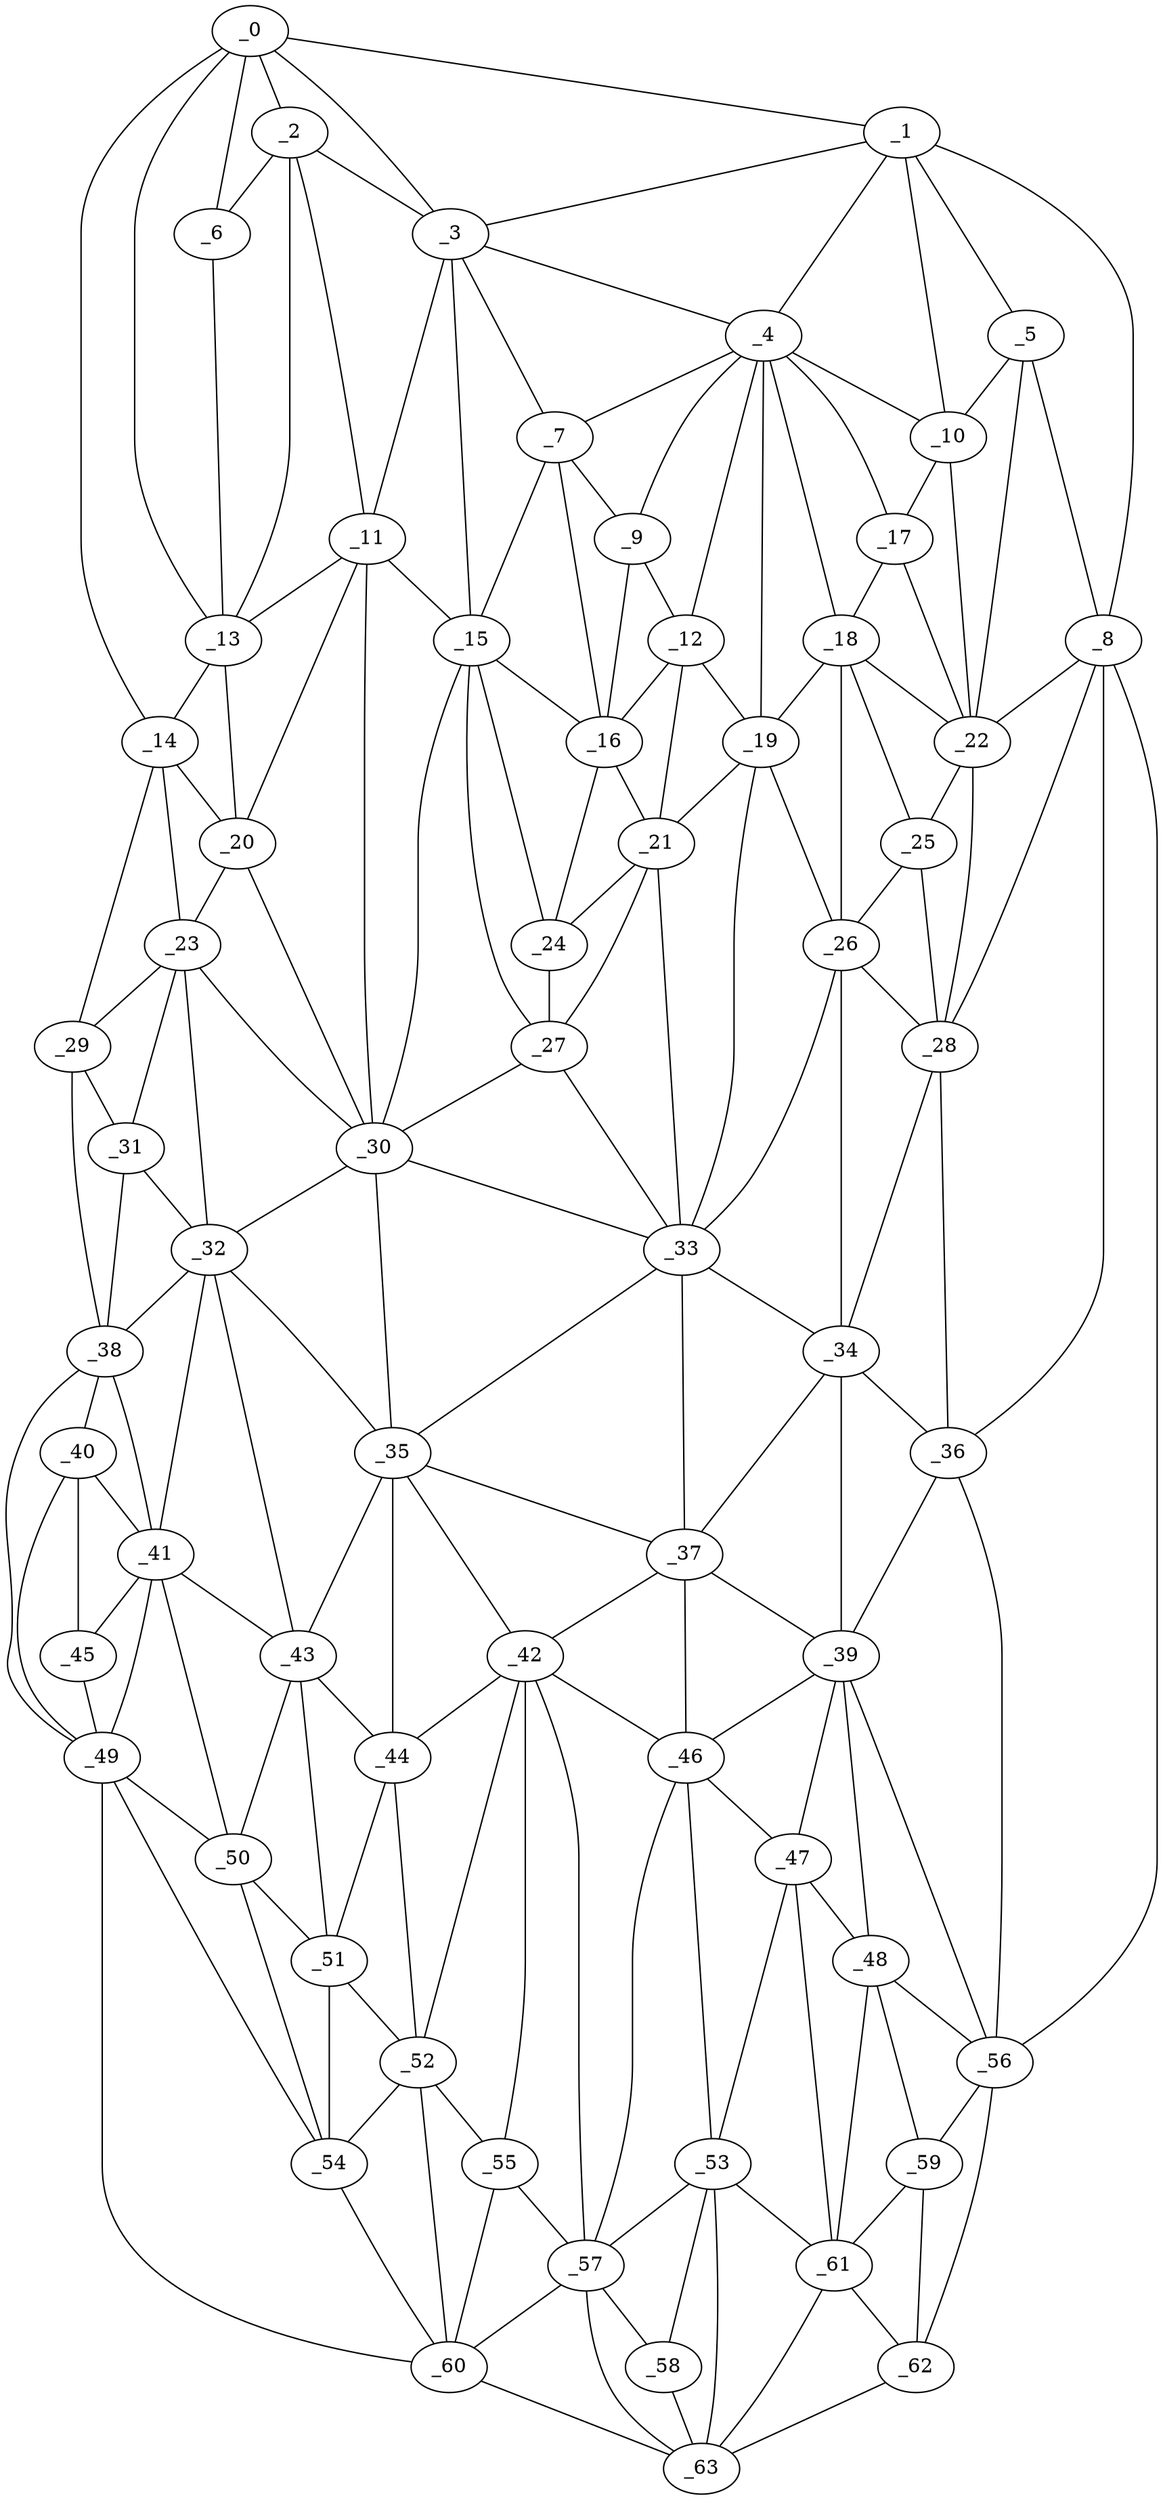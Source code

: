 graph "obj37__90.gxl" {
	_0	 [x=11,
		y=16];
	_1	 [x=11,
		y=115];
	_0 -- _1	 [valence=1];
	_2	 [x=14,
		y=34];
	_0 -- _2	 [valence=1];
	_3	 [x=14,
		y=48];
	_0 -- _3	 [valence=2];
	_6	 [x=16,
		y=23];
	_0 -- _6	 [valence=2];
	_13	 [x=24,
		y=18];
	_0 -- _13	 [valence=1];
	_14	 [x=25,
		y=10];
	_0 -- _14	 [valence=1];
	_1 -- _3	 [valence=1];
	_4	 [x=15,
		y=100];
	_1 -- _4	 [valence=1];
	_5	 [x=15,
		y=118];
	_1 -- _5	 [valence=2];
	_8	 [x=16,
		y=125];
	_1 -- _8	 [valence=1];
	_10	 [x=17,
		y=113];
	_1 -- _10	 [valence=2];
	_2 -- _3	 [valence=1];
	_2 -- _6	 [valence=1];
	_11	 [x=18,
		y=41];
	_2 -- _11	 [valence=2];
	_2 -- _13	 [valence=2];
	_3 -- _4	 [valence=2];
	_7	 [x=16,
		y=58];
	_3 -- _7	 [valence=2];
	_3 -- _11	 [valence=1];
	_15	 [x=25,
		y=55];
	_3 -- _15	 [valence=2];
	_4 -- _7	 [valence=2];
	_9	 [x=17,
		y=66];
	_4 -- _9	 [valence=2];
	_4 -- _10	 [valence=2];
	_12	 [x=21,
		y=74];
	_4 -- _12	 [valence=2];
	_17	 [x=26,
		y=102];
	_4 -- _17	 [valence=1];
	_18	 [x=31,
		y=98];
	_4 -- _18	 [valence=2];
	_19	 [x=32,
		y=80];
	_4 -- _19	 [valence=1];
	_5 -- _8	 [valence=1];
	_5 -- _10	 [valence=1];
	_22	 [x=37,
		y=114];
	_5 -- _22	 [valence=2];
	_6 -- _13	 [valence=2];
	_7 -- _9	 [valence=1];
	_7 -- _15	 [valence=2];
	_16	 [x=25,
		y=61];
	_7 -- _16	 [valence=2];
	_8 -- _22	 [valence=1];
	_28	 [x=49,
		y=124];
	_8 -- _28	 [valence=2];
	_36	 [x=78,
		y=124];
	_8 -- _36	 [valence=1];
	_56	 [x=111,
		y=124];
	_8 -- _56	 [valence=1];
	_9 -- _12	 [valence=1];
	_9 -- _16	 [valence=2];
	_10 -- _17	 [valence=2];
	_10 -- _22	 [valence=2];
	_11 -- _13	 [valence=1];
	_11 -- _15	 [valence=2];
	_20	 [x=33,
		y=16];
	_11 -- _20	 [valence=2];
	_30	 [x=53,
		y=56];
	_11 -- _30	 [valence=2];
	_12 -- _16	 [valence=2];
	_12 -- _19	 [valence=2];
	_21	 [x=37,
		y=71];
	_12 -- _21	 [valence=2];
	_13 -- _14	 [valence=2];
	_13 -- _20	 [valence=2];
	_14 -- _20	 [valence=1];
	_23	 [x=40,
		y=11];
	_14 -- _23	 [valence=1];
	_29	 [x=50,
		y=3];
	_14 -- _29	 [valence=1];
	_15 -- _16	 [valence=1];
	_24	 [x=40,
		y=63];
	_15 -- _24	 [valence=1];
	_27	 [x=48,
		y=59];
	_15 -- _27	 [valence=1];
	_15 -- _30	 [valence=2];
	_16 -- _21	 [valence=1];
	_16 -- _24	 [valence=2];
	_17 -- _18	 [valence=1];
	_17 -- _22	 [valence=2];
	_18 -- _19	 [valence=2];
	_18 -- _22	 [valence=1];
	_25	 [x=41,
		y=114];
	_18 -- _25	 [valence=2];
	_26	 [x=45,
		y=114];
	_18 -- _26	 [valence=2];
	_19 -- _21	 [valence=1];
	_19 -- _26	 [valence=2];
	_33	 [x=64,
		y=63];
	_19 -- _33	 [valence=2];
	_20 -- _23	 [valence=2];
	_20 -- _30	 [valence=2];
	_21 -- _24	 [valence=1];
	_21 -- _27	 [valence=1];
	_21 -- _33	 [valence=2];
	_22 -- _25	 [valence=1];
	_22 -- _28	 [valence=2];
	_23 -- _29	 [valence=2];
	_23 -- _30	 [valence=1];
	_31	 [x=59,
		y=7];
	_23 -- _31	 [valence=2];
	_32	 [x=64,
		y=11];
	_23 -- _32	 [valence=2];
	_24 -- _27	 [valence=2];
	_25 -- _26	 [valence=1];
	_25 -- _28	 [valence=2];
	_26 -- _28	 [valence=2];
	_26 -- _33	 [valence=1];
	_34	 [x=72,
		y=117];
	_26 -- _34	 [valence=2];
	_27 -- _30	 [valence=1];
	_27 -- _33	 [valence=2];
	_28 -- _34	 [valence=2];
	_28 -- _36	 [valence=2];
	_29 -- _31	 [valence=2];
	_38	 [x=86,
		y=8];
	_29 -- _38	 [valence=1];
	_30 -- _32	 [valence=2];
	_30 -- _33	 [valence=2];
	_35	 [x=76,
		y=54];
	_30 -- _35	 [valence=2];
	_31 -- _32	 [valence=2];
	_31 -- _38	 [valence=2];
	_32 -- _35	 [valence=2];
	_32 -- _38	 [valence=1];
	_41	 [x=96,
		y=20];
	_32 -- _41	 [valence=2];
	_43	 [x=98,
		y=35];
	_32 -- _43	 [valence=2];
	_33 -- _34	 [valence=2];
	_33 -- _35	 [valence=2];
	_37	 [x=79,
		y=64];
	_33 -- _37	 [valence=1];
	_34 -- _36	 [valence=2];
	_34 -- _37	 [valence=2];
	_39	 [x=86,
		y=114];
	_34 -- _39	 [valence=2];
	_35 -- _37	 [valence=2];
	_42	 [x=97,
		y=65];
	_35 -- _42	 [valence=2];
	_35 -- _43	 [valence=1];
	_44	 [x=98,
		y=43];
	_35 -- _44	 [valence=2];
	_36 -- _39	 [valence=2];
	_36 -- _56	 [valence=2];
	_37 -- _39	 [valence=2];
	_37 -- _42	 [valence=1];
	_46	 [x=100,
		y=102];
	_37 -- _46	 [valence=2];
	_40	 [x=92,
		y=12];
	_38 -- _40	 [valence=2];
	_38 -- _41	 [valence=2];
	_49	 [x=107,
		y=15];
	_38 -- _49	 [valence=1];
	_39 -- _46	 [valence=2];
	_47	 [x=100,
		y=106];
	_39 -- _47	 [valence=2];
	_48	 [x=101,
		y=113];
	_39 -- _48	 [valence=1];
	_39 -- _56	 [valence=2];
	_40 -- _41	 [valence=1];
	_45	 [x=100,
		y=15];
	_40 -- _45	 [valence=1];
	_40 -- _49	 [valence=2];
	_41 -- _43	 [valence=2];
	_41 -- _45	 [valence=2];
	_41 -- _49	 [valence=2];
	_50	 [x=107,
		y=29];
	_41 -- _50	 [valence=2];
	_42 -- _44	 [valence=1];
	_42 -- _46	 [valence=2];
	_52	 [x=108,
		y=60];
	_42 -- _52	 [valence=2];
	_55	 [x=111,
		y=73];
	_42 -- _55	 [valence=1];
	_57	 [x=113,
		y=78];
	_42 -- _57	 [valence=2];
	_43 -- _44	 [valence=2];
	_43 -- _50	 [valence=1];
	_51	 [x=107,
		y=44];
	_43 -- _51	 [valence=2];
	_44 -- _51	 [valence=2];
	_44 -- _52	 [valence=2];
	_45 -- _49	 [valence=2];
	_46 -- _47	 [valence=2];
	_53	 [x=108,
		y=98];
	_46 -- _53	 [valence=1];
	_46 -- _57	 [valence=1];
	_47 -- _48	 [valence=2];
	_47 -- _53	 [valence=2];
	_61	 [x=117,
		y=107];
	_47 -- _61	 [valence=1];
	_48 -- _56	 [valence=2];
	_59	 [x=113,
		y=118];
	_48 -- _59	 [valence=2];
	_48 -- _61	 [valence=2];
	_49 -- _50	 [valence=2];
	_54	 [x=111,
		y=49];
	_49 -- _54	 [valence=1];
	_60	 [x=115,
		y=67];
	_49 -- _60	 [valence=1];
	_50 -- _51	 [valence=2];
	_50 -- _54	 [valence=2];
	_51 -- _52	 [valence=2];
	_51 -- _54	 [valence=1];
	_52 -- _54	 [valence=1];
	_52 -- _55	 [valence=2];
	_52 -- _60	 [valence=1];
	_53 -- _57	 [valence=2];
	_58	 [x=113,
		y=96];
	_53 -- _58	 [valence=2];
	_53 -- _61	 [valence=1];
	_63	 [x=118,
		y=100];
	_53 -- _63	 [valence=2];
	_54 -- _60	 [valence=2];
	_55 -- _57	 [valence=1];
	_55 -- _60	 [valence=2];
	_56 -- _59	 [valence=2];
	_62	 [x=117,
		y=114];
	_56 -- _62	 [valence=1];
	_57 -- _58	 [valence=1];
	_57 -- _60	 [valence=2];
	_57 -- _63	 [valence=2];
	_58 -- _63	 [valence=2];
	_59 -- _61	 [valence=1];
	_59 -- _62	 [valence=1];
	_60 -- _63	 [valence=1];
	_61 -- _62	 [valence=2];
	_61 -- _63	 [valence=1];
	_62 -- _63	 [valence=1];
}
